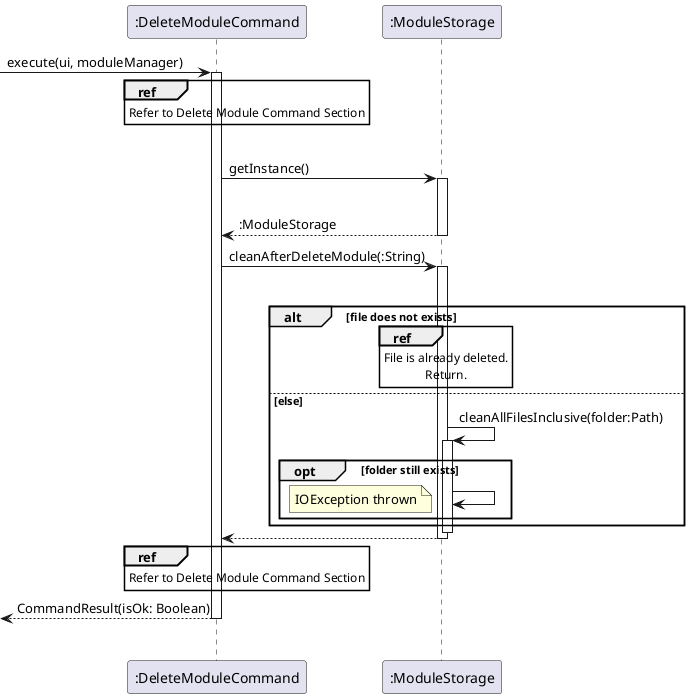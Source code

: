 @startuml
'https://plantuml.com/sequence-diagram

participant ":DeleteModuleCommand" as DeleteModuleCommand
participant ":ModuleStorage" as ModuleStorage

-> DeleteModuleCommand : execute(ui, moduleManager)
activate DeleteModuleCommand
  ref over DeleteModuleCommand
    Refer to Delete Module Command Section
  end
    |||
  DeleteModuleCommand -> ModuleStorage : getInstance()
  activate ModuleStorage
    |||
    return :ModuleStorage
  DeleteModuleCommand -> ModuleStorage : cleanAfterDeleteModule(:String)
  activate ModuleStorage
    |||
    alt file does not exists
      ref over ModuleStorage
        File is already deleted.
        Return.
      end
    else else
      ModuleStorage -> ModuleStorage : cleanAllFilesInclusive(folder:Path)
      activate ModuleStorage
      opt folder still exists
        ModuleStorage -> ModuleStorage
        note left: IOException thrown
      end
    end
  Deactivate ModuleStorage
  return


  ref over DeleteModuleCommand
    Refer to Delete Module Command Section
  end
return CommandResult(isOk: Boolean)
Deactivate DeleteModuleCommand
|||





@enduml